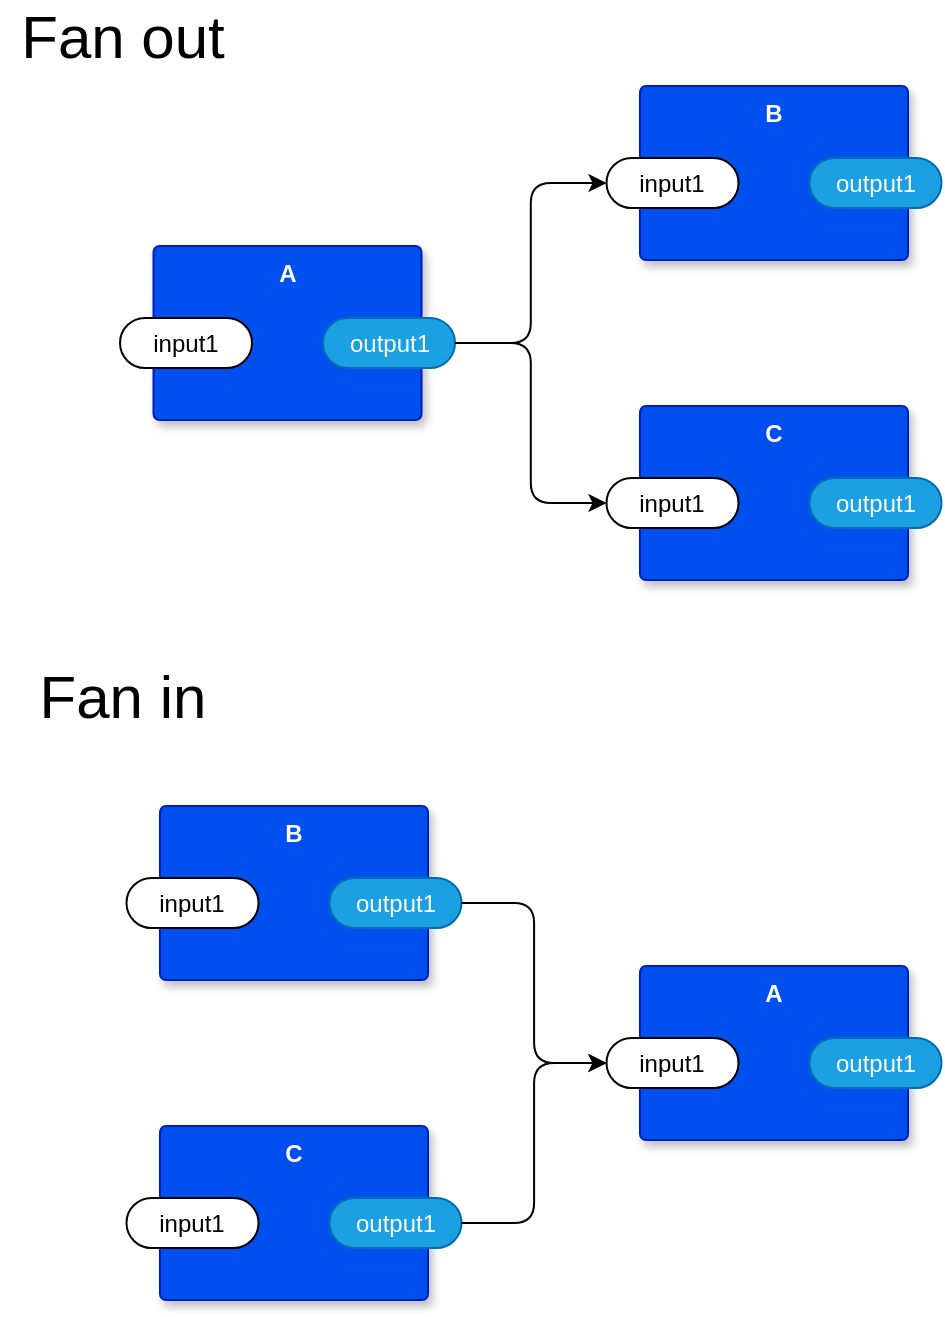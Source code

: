 <mxfile version="21.6.5" type="device">
  <diagram name="Page-1" id="vcDBhMVlqx9C6biWQtRh">
    <mxGraphModel dx="783" dy="604" grid="1" gridSize="10" guides="1" tooltips="1" connect="1" arrows="1" fold="1" page="1" pageScale="1" pageWidth="1100" pageHeight="850" math="0" shadow="0">
      <root>
        <mxCell id="0" />
        <mxCell id="1" parent="0" />
        <mxCell id="bNTbbStTqF74JjzCSbrf-1" value="A" style="rounded=1;whiteSpace=wrap;html=1;sketch=0;container=1;recursiveResize=0;verticalAlign=top;arcSize=6;fontStyle=1;autosize=0;points=[];absoluteArcSize=1;shadow=1;strokeColor=#001DBC;fillColor=#0050ef;fontColor=#ffffff;" vertex="1" parent="1">
          <mxGeometry x="156.75" y="160" width="134" height="87" as="geometry">
            <mxRectangle x="-98" y="-1230" width="99" height="26" as="alternateBounds" />
          </mxGeometry>
        </mxCell>
        <mxCell id="bNTbbStTqF74JjzCSbrf-2" value="input1" style="rounded=1;whiteSpace=wrap;html=1;sketch=0;points=[[0,0.5,0,0,0],[1,0.5,0,0,0]];arcSize=50;" vertex="1" parent="bNTbbStTqF74JjzCSbrf-1">
          <mxGeometry x="-16.75" y="36" width="66" height="25" as="geometry" />
        </mxCell>
        <mxCell id="bNTbbStTqF74JjzCSbrf-3" value="output1" style="rounded=1;whiteSpace=wrap;html=1;sketch=0;points=[[0,0.5,0,0,0],[1,0.5,0,0,0]];fillColor=#1ba1e2;fontColor=#ffffff;strokeColor=#006EAF;arcSize=50;" vertex="1" parent="bNTbbStTqF74JjzCSbrf-1">
          <mxGeometry x="84.75" y="36" width="66" height="25" as="geometry" />
        </mxCell>
        <mxCell id="bNTbbStTqF74JjzCSbrf-4" value="B" style="rounded=1;whiteSpace=wrap;html=1;sketch=0;container=1;recursiveResize=0;verticalAlign=top;arcSize=6;fontStyle=1;autosize=0;points=[];absoluteArcSize=1;shadow=1;strokeColor=#001DBC;fillColor=#0050ef;fontColor=#ffffff;" vertex="1" parent="1">
          <mxGeometry x="400" y="80" width="134" height="87" as="geometry">
            <mxRectangle x="-98" y="-1230" width="99" height="26" as="alternateBounds" />
          </mxGeometry>
        </mxCell>
        <mxCell id="bNTbbStTqF74JjzCSbrf-5" value="input1" style="rounded=1;whiteSpace=wrap;html=1;sketch=0;points=[[0,0.5,0,0,0],[1,0.5,0,0,0]];arcSize=50;" vertex="1" parent="bNTbbStTqF74JjzCSbrf-4">
          <mxGeometry x="-16.75" y="36" width="66" height="25" as="geometry" />
        </mxCell>
        <mxCell id="bNTbbStTqF74JjzCSbrf-6" value="output1" style="rounded=1;whiteSpace=wrap;html=1;sketch=0;points=[[0,0.5,0,0,0],[1,0.5,0,0,0]];fillColor=#1ba1e2;fontColor=#ffffff;strokeColor=#006EAF;arcSize=50;" vertex="1" parent="bNTbbStTqF74JjzCSbrf-4">
          <mxGeometry x="84.75" y="36" width="66" height="25" as="geometry" />
        </mxCell>
        <mxCell id="bNTbbStTqF74JjzCSbrf-7" value="C" style="rounded=1;whiteSpace=wrap;html=1;sketch=0;container=1;recursiveResize=0;verticalAlign=top;arcSize=6;fontStyle=1;autosize=0;points=[];absoluteArcSize=1;shadow=1;strokeColor=#001DBC;fillColor=#0050ef;fontColor=#ffffff;" vertex="1" parent="1">
          <mxGeometry x="400" y="240" width="134" height="87" as="geometry">
            <mxRectangle x="-98" y="-1230" width="99" height="26" as="alternateBounds" />
          </mxGeometry>
        </mxCell>
        <mxCell id="bNTbbStTqF74JjzCSbrf-8" value="input1" style="rounded=1;whiteSpace=wrap;html=1;sketch=0;points=[[0,0.5,0,0,0],[1,0.5,0,0,0]];arcSize=50;" vertex="1" parent="bNTbbStTqF74JjzCSbrf-7">
          <mxGeometry x="-16.75" y="36" width="66" height="25" as="geometry" />
        </mxCell>
        <mxCell id="bNTbbStTqF74JjzCSbrf-9" value="output1" style="rounded=1;whiteSpace=wrap;html=1;sketch=0;points=[[0,0.5,0,0,0],[1,0.5,0,0,0]];fillColor=#1ba1e2;fontColor=#ffffff;strokeColor=#006EAF;arcSize=50;" vertex="1" parent="bNTbbStTqF74JjzCSbrf-7">
          <mxGeometry x="84.75" y="36" width="66" height="25" as="geometry" />
        </mxCell>
        <mxCell id="bNTbbStTqF74JjzCSbrf-10" style="edgeStyle=orthogonalEdgeStyle;rounded=1;orthogonalLoop=1;jettySize=auto;html=1;exitX=1;exitY=0.5;exitDx=0;exitDy=0;exitPerimeter=0;entryX=0;entryY=0.5;entryDx=0;entryDy=0;entryPerimeter=0;" edge="1" parent="1" source="bNTbbStTqF74JjzCSbrf-3" target="bNTbbStTqF74JjzCSbrf-5">
          <mxGeometry relative="1" as="geometry" />
        </mxCell>
        <mxCell id="bNTbbStTqF74JjzCSbrf-11" style="edgeStyle=orthogonalEdgeStyle;shape=connector;rounded=1;orthogonalLoop=1;jettySize=auto;html=1;entryX=0;entryY=0.5;entryDx=0;entryDy=0;entryPerimeter=0;labelBackgroundColor=default;strokeColor=default;fontFamily=Helvetica;fontSize=11;fontColor=default;endArrow=classic;" edge="1" parent="1" source="bNTbbStTqF74JjzCSbrf-3" target="bNTbbStTqF74JjzCSbrf-8">
          <mxGeometry relative="1" as="geometry" />
        </mxCell>
        <mxCell id="bNTbbStTqF74JjzCSbrf-12" value="A" style="rounded=1;whiteSpace=wrap;html=1;sketch=0;container=1;recursiveResize=0;verticalAlign=top;arcSize=6;fontStyle=1;autosize=0;points=[];absoluteArcSize=1;shadow=1;strokeColor=#001DBC;fillColor=#0050ef;fontColor=#ffffff;" vertex="1" parent="1">
          <mxGeometry x="400" y="520" width="134" height="87" as="geometry">
            <mxRectangle x="-98" y="-1230" width="99" height="26" as="alternateBounds" />
          </mxGeometry>
        </mxCell>
        <mxCell id="bNTbbStTqF74JjzCSbrf-13" value="input1" style="rounded=1;whiteSpace=wrap;html=1;sketch=0;points=[[0,0.5,0,0,0],[1,0.5,0,0,0]];arcSize=50;" vertex="1" parent="bNTbbStTqF74JjzCSbrf-12">
          <mxGeometry x="-16.75" y="36" width="66" height="25" as="geometry" />
        </mxCell>
        <mxCell id="bNTbbStTqF74JjzCSbrf-14" value="output1" style="rounded=1;whiteSpace=wrap;html=1;sketch=0;points=[[0,0.5,0,0,0],[1,0.5,0,0,0]];fillColor=#1ba1e2;fontColor=#ffffff;strokeColor=#006EAF;arcSize=50;" vertex="1" parent="bNTbbStTqF74JjzCSbrf-12">
          <mxGeometry x="84.75" y="36" width="66" height="25" as="geometry" />
        </mxCell>
        <mxCell id="bNTbbStTqF74JjzCSbrf-15" value="B" style="rounded=1;whiteSpace=wrap;html=1;sketch=0;container=1;recursiveResize=0;verticalAlign=top;arcSize=6;fontStyle=1;autosize=0;points=[];absoluteArcSize=1;shadow=1;strokeColor=#001DBC;fillColor=#0050ef;fontColor=#ffffff;" vertex="1" parent="1">
          <mxGeometry x="160" y="440" width="134" height="87" as="geometry">
            <mxRectangle x="-98" y="-1230" width="99" height="26" as="alternateBounds" />
          </mxGeometry>
        </mxCell>
        <mxCell id="bNTbbStTqF74JjzCSbrf-16" value="input1" style="rounded=1;whiteSpace=wrap;html=1;sketch=0;points=[[0,0.5,0,0,0],[1,0.5,0,0,0]];arcSize=50;" vertex="1" parent="bNTbbStTqF74JjzCSbrf-15">
          <mxGeometry x="-16.75" y="36" width="66" height="25" as="geometry" />
        </mxCell>
        <mxCell id="bNTbbStTqF74JjzCSbrf-17" value="output1" style="rounded=1;whiteSpace=wrap;html=1;sketch=0;points=[[0,0.5,0,0,0],[1,0.5,0,0,0]];fillColor=#1ba1e2;fontColor=#ffffff;strokeColor=#006EAF;arcSize=50;" vertex="1" parent="bNTbbStTqF74JjzCSbrf-15">
          <mxGeometry x="84.75" y="36" width="66" height="25" as="geometry" />
        </mxCell>
        <mxCell id="bNTbbStTqF74JjzCSbrf-18" value="C" style="rounded=1;whiteSpace=wrap;html=1;sketch=0;container=1;recursiveResize=0;verticalAlign=top;arcSize=6;fontStyle=1;autosize=0;points=[];absoluteArcSize=1;shadow=1;strokeColor=#001DBC;fillColor=#0050ef;fontColor=#ffffff;" vertex="1" parent="1">
          <mxGeometry x="160" y="600" width="134" height="87" as="geometry">
            <mxRectangle x="-98" y="-1230" width="99" height="26" as="alternateBounds" />
          </mxGeometry>
        </mxCell>
        <mxCell id="bNTbbStTqF74JjzCSbrf-19" value="input1" style="rounded=1;whiteSpace=wrap;html=1;sketch=0;points=[[0,0.5,0,0,0],[1,0.5,0,0,0]];arcSize=50;" vertex="1" parent="bNTbbStTqF74JjzCSbrf-18">
          <mxGeometry x="-16.75" y="36" width="66" height="25" as="geometry" />
        </mxCell>
        <mxCell id="bNTbbStTqF74JjzCSbrf-20" value="output1" style="rounded=1;whiteSpace=wrap;html=1;sketch=0;points=[[0,0.5,0,0,0],[1,0.5,0,0,0]];fillColor=#1ba1e2;fontColor=#ffffff;strokeColor=#006EAF;arcSize=50;" vertex="1" parent="bNTbbStTqF74JjzCSbrf-18">
          <mxGeometry x="84.75" y="36" width="66" height="25" as="geometry" />
        </mxCell>
        <mxCell id="bNTbbStTqF74JjzCSbrf-23" style="edgeStyle=orthogonalEdgeStyle;shape=connector;rounded=1;orthogonalLoop=1;jettySize=auto;html=1;exitX=1;exitY=0.5;exitDx=0;exitDy=0;exitPerimeter=0;entryX=0;entryY=0.5;entryDx=0;entryDy=0;entryPerimeter=0;labelBackgroundColor=default;strokeColor=default;fontFamily=Helvetica;fontSize=11;fontColor=default;endArrow=classic;" edge="1" parent="1" source="bNTbbStTqF74JjzCSbrf-17" target="bNTbbStTqF74JjzCSbrf-13">
          <mxGeometry relative="1" as="geometry" />
        </mxCell>
        <mxCell id="bNTbbStTqF74JjzCSbrf-25" style="edgeStyle=orthogonalEdgeStyle;shape=connector;rounded=1;orthogonalLoop=1;jettySize=auto;html=1;exitX=1;exitY=0.5;exitDx=0;exitDy=0;exitPerimeter=0;entryX=0;entryY=0.5;entryDx=0;entryDy=0;entryPerimeter=0;labelBackgroundColor=default;strokeColor=default;fontFamily=Helvetica;fontSize=11;fontColor=default;endArrow=classic;" edge="1" parent="1" source="bNTbbStTqF74JjzCSbrf-20" target="bNTbbStTqF74JjzCSbrf-13">
          <mxGeometry relative="1" as="geometry" />
        </mxCell>
        <mxCell id="bNTbbStTqF74JjzCSbrf-26" value="Fan out" style="text;html=1;strokeColor=none;fillColor=none;align=center;verticalAlign=middle;whiteSpace=wrap;rounded=0;fontSize=30;fontFamily=Helvetica;fontColor=default;" vertex="1" parent="1">
          <mxGeometry x="80" y="40" width="123.25" height="30" as="geometry" />
        </mxCell>
        <mxCell id="bNTbbStTqF74JjzCSbrf-27" value="Fan in" style="text;html=1;strokeColor=none;fillColor=none;align=center;verticalAlign=middle;whiteSpace=wrap;rounded=0;fontSize=30;fontFamily=Helvetica;fontColor=default;" vertex="1" parent="1">
          <mxGeometry x="80" y="370" width="123.25" height="30" as="geometry" />
        </mxCell>
      </root>
    </mxGraphModel>
  </diagram>
</mxfile>
